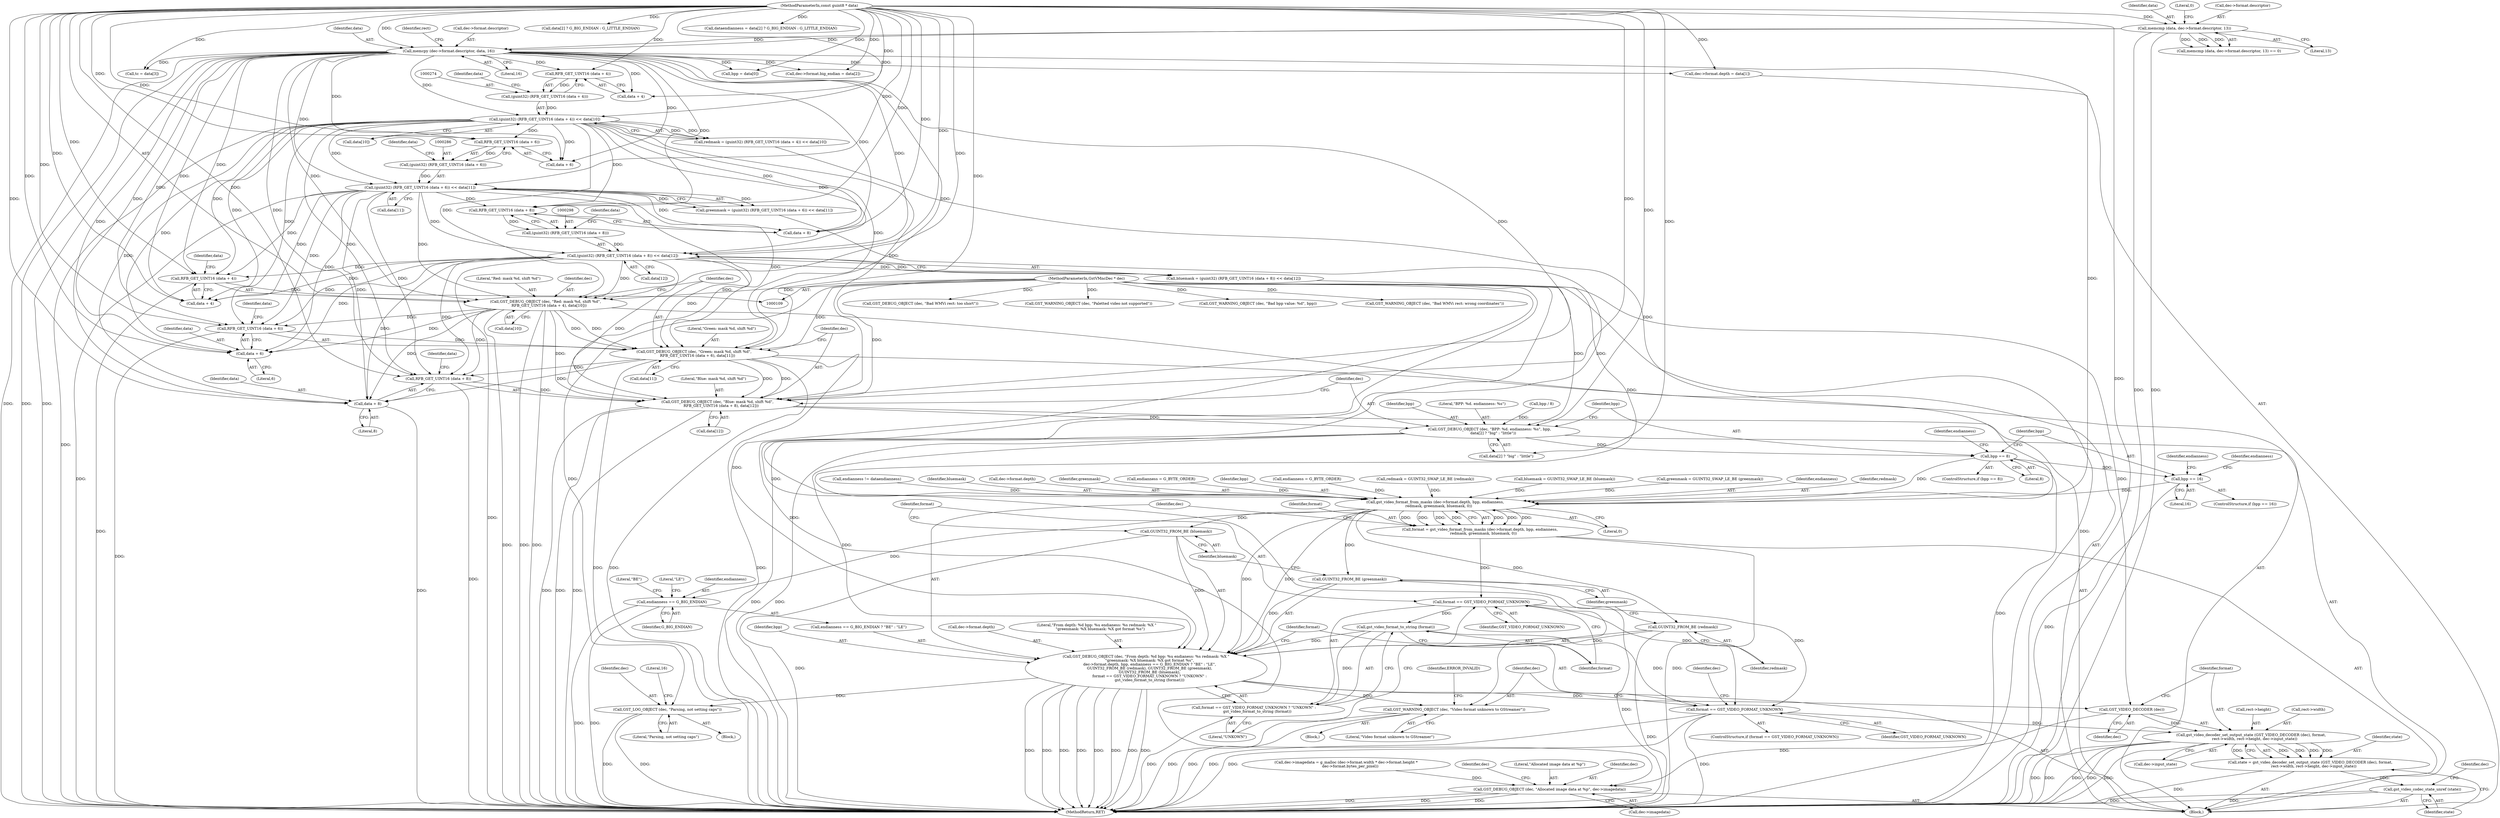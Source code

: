 digraph "0_gstreamer_4cb1bcf1422bbcd79c0f683edb7ee85e3f7a31fe_0@array" {
"1000306" [label="(Call,GST_DEBUG_OBJECT (dec, \"Red: mask %d, shift %d\",\n      RFB_GET_UINT16 (data + 4), data[10]))"];
"1000110" [label="(MethodParameterIn,GstVMncDec * dec)"];
"1000309" [label="(Call,RFB_GET_UINT16 (data + 4))"];
"1000284" [label="(Call,(guint32) (RFB_GET_UINT16 (data + 6)) << data[11])"];
"1000285" [label="(Call,(guint32) (RFB_GET_UINT16 (data + 6)))"];
"1000287" [label="(Call,RFB_GET_UINT16 (data + 6))"];
"1000272" [label="(Call,(guint32) (RFB_GET_UINT16 (data + 4)) << data[10])"];
"1000273" [label="(Call,(guint32) (RFB_GET_UINT16 (data + 4)))"];
"1000275" [label="(Call,RFB_GET_UINT16 (data + 4))"];
"1000153" [label="(Call,memcpy (dec->format.descriptor, data, 16))"];
"1000141" [label="(Call,memcmp (data, dec->format.descriptor, 13))"];
"1000112" [label="(MethodParameterIn,const guint8 * data)"];
"1000296" [label="(Call,(guint32) (RFB_GET_UINT16 (data + 8)) << data[12])"];
"1000297" [label="(Call,(guint32) (RFB_GET_UINT16 (data + 8)))"];
"1000299" [label="(Call,RFB_GET_UINT16 (data + 8))"];
"1000316" [label="(Call,GST_DEBUG_OBJECT (dec, \"Green: mask %d, shift %d\",\n      RFB_GET_UINT16 (data + 6), data[11]))"];
"1000326" [label="(Call,GST_DEBUG_OBJECT (dec, \"Blue: mask %d, shift %d\",\n      RFB_GET_UINT16 (data + 8), data[12]))"];
"1000336" [label="(Call,GST_DEBUG_OBJECT (dec, \"BPP: %d. endianness: %s\", bpp,\n      data[2] ? \"big\" : \"little\"))"];
"1000347" [label="(Call,bpp == 8)"];
"1000356" [label="(Call,bpp == 16)"];
"1000387" [label="(Call,gst_video_format_from_masks (dec->format.depth, bpp, endianness,\n      redmask, greenmask, bluemask, 0))"];
"1000385" [label="(Call,format = gst_video_format_from_masks (dec->format.depth, bpp, endianness,\n      redmask, greenmask, bluemask, 0))"];
"1000421" [label="(Call,format == GST_VIDEO_FORMAT_UNKNOWN)"];
"1000425" [label="(Call,gst_video_format_to_string (format))"];
"1000399" [label="(Call,GST_DEBUG_OBJECT (dec, \"From depth: %d bpp: %u endianess: %s redmask: %X \"\n      \"greenmask: %X bluemask: %X got format %s\",\n      dec->format.depth, bpp, endianness == G_BIG_ENDIAN ? \"BE\" : \"LE\",\n      GUINT32_FROM_BE (redmask), GUINT32_FROM_BE (greenmask),\n      GUINT32_FROM_BE (bluemask),\n      format == GST_VIDEO_FORMAT_UNKNOWN ? \"UNKOWN\" :\n      gst_video_format_to_string (format)))"];
"1000432" [label="(Call,GST_WARNING_OBJECT (dec, \"Video format unknown to GStreamer\"))"];
"1000446" [label="(Call,GST_LOG_OBJECT (dec, \"Parsing, not setting caps\"))"];
"1000454" [label="(Call,GST_VIDEO_DECODER (dec))"];
"1000453" [label="(Call,gst_video_decoder_set_output_state (GST_VIDEO_DECODER (dec), format,\n      rect->width, rect->height, dec->input_state))"];
"1000451" [label="(Call,state = gst_video_decoder_set_output_state (GST_VIDEO_DECODER (dec), format,\n      rect->width, rect->height, dec->input_state))"];
"1000466" [label="(Call,gst_video_codec_state_unref (state))"];
"1000494" [label="(Call,GST_DEBUG_OBJECT (dec, \"Allocated image data at %p\", dec->imagedata))"];
"1000420" [label="(Call,format == GST_VIDEO_FORMAT_UNKNOWN ? \"UNKOWN\" :\n      gst_video_format_to_string (format))"];
"1000428" [label="(Call,format == GST_VIDEO_FORMAT_UNKNOWN)"];
"1000409" [label="(Call,endianness == G_BIG_ENDIAN)"];
"1000414" [label="(Call,GUINT32_FROM_BE (redmask))"];
"1000416" [label="(Call,GUINT32_FROM_BE (greenmask))"];
"1000418" [label="(Call,GUINT32_FROM_BE (bluemask))"];
"1000329" [label="(Call,RFB_GET_UINT16 (data + 8))"];
"1000330" [label="(Call,data + 8)"];
"1000319" [label="(Call,RFB_GET_UINT16 (data + 6))"];
"1000320" [label="(Call,data + 6)"];
"1000143" [label="(Call,dec->format.descriptor)"];
"1000141" [label="(Call,memcmp (data, dec->format.descriptor, 13))"];
"1000416" [label="(Call,GUINT32_FROM_BE (greenmask))"];
"1000454" [label="(Call,GST_VIDEO_DECODER (dec))"];
"1000407" [label="(Identifier,bpp)"];
"1000159" [label="(Identifier,data)"];
"1000419" [label="(Identifier,bluemask)"];
"1000466" [label="(Call,gst_video_codec_state_unref (state))"];
"1000210" [label="(Call,tc = data[3])"];
"1000413" [label="(Literal,\"LE\")"];
"1000140" [label="(Call,memcmp (data, dec->format.descriptor, 13) == 0)"];
"1000276" [label="(Call,data + 4)"];
"1000431" [label="(Block,)"];
"1000427" [label="(ControlStructure,if (format == GST_VIDEO_FORMAT_UNKNOWN))"];
"1000308" [label="(Literal,\"Red: mask %d, shift %d\")"];
"1000112" [label="(MethodParameterIn,const guint8 * data)"];
"1000273" [label="(Call,(guint32) (RFB_GET_UINT16 (data + 4)))"];
"1000414" [label="(Call,GUINT32_FROM_BE (redmask))"];
"1000415" [label="(Identifier,redmask)"];
"1000347" [label="(Call,bpp == 8)"];
"1000361" [label="(Identifier,endianness)"];
"1000421" [label="(Call,format == GST_VIDEO_FORMAT_UNKNOWN)"];
"1000279" [label="(Call,data[10])"];
"1000357" [label="(Identifier,bpp)"];
"1000453" [label="(Call,gst_video_decoder_set_output_state (GST_VIDEO_DECODER (dec), format,\n      rect->width, rect->height, dec->input_state))"];
"1000336" [label="(Call,GST_DEBUG_OBJECT (dec, \"BPP: %d. endianness: %s\", bpp,\n      data[2] ? \"big\" : \"little\"))"];
"1000387" [label="(Call,gst_video_format_from_masks (dec->format.depth, bpp, endianness,\n      redmask, greenmask, bluemask, 0))"];
"1000288" [label="(Call,data + 6)"];
"1000294" [label="(Call,bluemask = (guint32) (RFB_GET_UINT16 (data + 8)) << data[12])"];
"1000402" [label="(Call,dec->format.depth)"];
"1000351" [label="(Call,endianness = G_BYTE_ORDER)"];
"1000424" [label="(Literal,\"UNKOWN\")"];
"1000495" [label="(Identifier,dec)"];
"1000393" [label="(Identifier,bpp)"];
"1000418" [label="(Call,GUINT32_FROM_BE (bluemask))"];
"1000326" [label="(Call,GST_DEBUG_OBJECT (dec, \"Blue: mask %d, shift %d\",\n      RFB_GET_UINT16 (data + 8), data[12]))"];
"1000296" [label="(Call,(guint32) (RFB_GET_UINT16 (data + 8)) << data[12])"];
"1000410" [label="(Identifier,endianness)"];
"1000331" [label="(Identifier,data)"];
"1000333" [label="(Call,data[12])"];
"1000412" [label="(Literal,\"BE\")"];
"1000275" [label="(Call,RFB_GET_UINT16 (data + 4))"];
"1000270" [label="(Call,redmask = (guint32) (RFB_GET_UINT16 (data + 4)) << data[10])"];
"1000334" [label="(Identifier,data)"];
"1000360" [label="(Call,endianness = G_BYTE_ORDER)"];
"1000309" [label="(Call,RFB_GET_UINT16 (data + 4))"];
"1000300" [label="(Call,data + 8)"];
"1000420" [label="(Call,format == GST_VIDEO_FORMAT_UNKNOWN ? \"UNKOWN\" :\n      gst_video_format_to_string (format))"];
"1000430" [label="(Identifier,GST_VIDEO_FORMAT_UNKNOWN)"];
"1000280" [label="(Identifier,data)"];
"1000494" [label="(Call,GST_DEBUG_OBJECT (dec, \"Allocated image data at %p\", dec->imagedata))"];
"1000323" [label="(Call,data[11])"];
"1000352" [label="(Identifier,endianness)"];
"1000398" [label="(Literal,0)"];
"1000340" [label="(Call,data[2] ? \"big\" : \"little\")"];
"1000317" [label="(Identifier,dec)"];
"1000463" [label="(Call,dec->input_state)"];
"1000165" [label="(Identifier,rect)"];
"1000385" [label="(Call,format = gst_video_format_from_masks (dec->format.depth, bpp, endianness,\n      redmask, greenmask, bluemask, 0))"];
"1000284" [label="(Call,(guint32) (RFB_GET_UINT16 (data + 6)) << data[11])"];
"1000373" [label="(Call,redmask = GUINT32_SWAP_LE_BE (redmask))"];
"1000304" [label="(Identifier,data)"];
"1000399" [label="(Call,GST_DEBUG_OBJECT (dec, \"From depth: %d bpp: %u endianess: %s redmask: %X \"\n      \"greenmask: %X bluemask: %X got format %s\",\n      dec->format.depth, bpp, endianness == G_BIG_ENDIAN ? \"BE\" : \"LE\",\n      GUINT32_FROM_BE (redmask), GUINT32_FROM_BE (greenmask),\n      GUINT32_FROM_BE (bluemask),\n      format == GST_VIDEO_FORMAT_UNKNOWN ? \"UNKOWN\" :\n      gst_video_format_to_string (format)))"];
"1000434" [label="(Literal,\"Video format unknown to GStreamer\")"];
"1000337" [label="(Identifier,dec)"];
"1000432" [label="(Call,GST_WARNING_OBJECT (dec, \"Video format unknown to GStreamer\"))"];
"1000423" [label="(Identifier,GST_VIDEO_FORMAT_UNKNOWN)"];
"1000332" [label="(Literal,8)"];
"1000446" [label="(Call,GST_LOG_OBJECT (dec, \"Parsing, not setting caps\"))"];
"1000324" [label="(Identifier,data)"];
"1000452" [label="(Identifier,state)"];
"1000148" [label="(Literal,13)"];
"1000381" [label="(Call,bluemask = GUINT32_SWAP_LE_BE (bluemask))"];
"1000314" [label="(Identifier,data)"];
"1000460" [label="(Call,rect->height)"];
"1000386" [label="(Identifier,format)"];
"1000154" [label="(Call,dec->format.descriptor)"];
"1000142" [label="(Identifier,data)"];
"1000425" [label="(Call,gst_video_format_to_string (format))"];
"1000307" [label="(Identifier,dec)"];
"1000303" [label="(Call,data[12])"];
"1000401" [label="(Literal,\"From depth: %d bpp: %u endianess: %s redmask: %X \"\n      \"greenmask: %X bluemask: %X got format %s\")"];
"1000426" [label="(Identifier,format)"];
"1000110" [label="(MethodParameterIn,GstVMncDec * dec)"];
"1000282" [label="(Call,greenmask = (guint32) (RFB_GET_UINT16 (data + 6)) << data[11])"];
"1000285" [label="(Call,(guint32) (RFB_GET_UINT16 (data + 6)))"];
"1000377" [label="(Call,greenmask = GUINT32_SWAP_LE_BE (greenmask))"];
"1000130" [label="(Call,GST_DEBUG_OBJECT (dec, \"Bad WMVi rect: too short\"))"];
"1000497" [label="(Call,dec->imagedata)"];
"1000346" [label="(ControlStructure,if (bpp == 8))"];
"1000204" [label="(Call,data[2] ? G_BIG_ENDIAN : G_LITTLE_ENDIAN)"];
"1000411" [label="(Identifier,G_BIG_ENDIAN)"];
"1000519" [label="(MethodReturn,RET)"];
"1000313" [label="(Call,data[10])"];
"1000292" [label="(Identifier,data)"];
"1000287" [label="(Call,RFB_GET_UINT16 (data + 6))"];
"1000436" [label="(Identifier,ERROR_INVALID)"];
"1000433" [label="(Identifier,dec)"];
"1000349" [label="(Literal,8)"];
"1000472" [label="(Call,dec->imagedata = g_malloc (dec->format.width * dec->format.height *\n       dec->format.bytes_per_pixel))"];
"1000328" [label="(Literal,\"Blue: mask %d, shift %d\")"];
"1000400" [label="(Identifier,dec)"];
"1000339" [label="(Identifier,bpp)"];
"1000451" [label="(Call,state = gst_video_decoder_set_output_state (GST_VIDEO_DECODER (dec), format,\n      rect->width, rect->height, dec->input_state))"];
"1000272" [label="(Call,(guint32) (RFB_GET_UINT16 (data + 4)) << data[10])"];
"1000238" [label="(Call,GST_WARNING_OBJECT (dec, \"Paletted video not supported\"))"];
"1000467" [label="(Identifier,state)"];
"1000330" [label="(Call,data + 8)"];
"1000456" [label="(Identifier,format)"];
"1000445" [label="(Block,)"];
"1000394" [label="(Identifier,endianness)"];
"1000327" [label="(Identifier,dec)"];
"1000202" [label="(Call,dataendianness = data[2] ? G_BIG_ENDIAN : G_LITTLE_ENDIAN)"];
"1000457" [label="(Call,rect->width)"];
"1000338" [label="(Literal,\"BPP: %d. endianness: %s\")"];
"1000356" [label="(Call,bpp == 16)"];
"1000395" [label="(Identifier,redmask)"];
"1000322" [label="(Literal,6)"];
"1000408" [label="(Call,endianness == G_BIG_ENDIAN ? \"BE\" : \"LE\")"];
"1000321" [label="(Identifier,data)"];
"1000249" [label="(Call,bpp / 8)"];
"1000450" [label="(Literal,16)"];
"1000409" [label="(Call,endianness == G_BIG_ENDIAN)"];
"1000184" [label="(Call,dec->format.depth = data[1])"];
"1000160" [label="(Literal,16)"];
"1000318" [label="(Literal,\"Green: mask %d, shift %d\")"];
"1000503" [label="(Identifier,dec)"];
"1000153" [label="(Call,memcpy (dec->format.descriptor, data, 16))"];
"1000228" [label="(Call,GST_WARNING_OBJECT (dec, \"Bad bpp value: %d\", bpp))"];
"1000428" [label="(Call,format == GST_VIDEO_FORMAT_UNKNOWN)"];
"1000319" [label="(Call,RFB_GET_UINT16 (data + 6))"];
"1000417" [label="(Identifier,greenmask)"];
"1000174" [label="(Call,GST_WARNING_OBJECT (dec, \"Bad WMVi rect: wrong coordinates\"))"];
"1000355" [label="(ControlStructure,if (bpp == 16))"];
"1000447" [label="(Identifier,dec)"];
"1000193" [label="(Call,dec->format.big_endian = data[2])"];
"1000448" [label="(Literal,\"Parsing, not setting caps\")"];
"1000369" [label="(Call,endianness != dataendianness)"];
"1000310" [label="(Call,data + 4)"];
"1000179" [label="(Call,bpp = data[0])"];
"1000397" [label="(Identifier,bluemask)"];
"1000299" [label="(Call,RFB_GET_UINT16 (data + 8))"];
"1000470" [label="(Identifier,dec)"];
"1000455" [label="(Identifier,dec)"];
"1000297" [label="(Call,(guint32) (RFB_GET_UINT16 (data + 8)))"];
"1000388" [label="(Call,dec->format.depth)"];
"1000429" [label="(Identifier,format)"];
"1000396" [label="(Identifier,greenmask)"];
"1000149" [label="(Literal,0)"];
"1000291" [label="(Call,data[11])"];
"1000115" [label="(Block,)"];
"1000348" [label="(Identifier,bpp)"];
"1000306" [label="(Call,GST_DEBUG_OBJECT (dec, \"Red: mask %d, shift %d\",\n      RFB_GET_UINT16 (data + 4), data[10]))"];
"1000329" [label="(Call,RFB_GET_UINT16 (data + 8))"];
"1000320" [label="(Call,data + 6)"];
"1000422" [label="(Identifier,format)"];
"1000358" [label="(Literal,16)"];
"1000316" [label="(Call,GST_DEBUG_OBJECT (dec, \"Green: mask %d, shift %d\",\n      RFB_GET_UINT16 (data + 6), data[11]))"];
"1000439" [label="(Identifier,dec)"];
"1000496" [label="(Literal,\"Allocated image data at %p\")"];
"1000366" [label="(Identifier,endianness)"];
"1000306" -> "1000115"  [label="AST: "];
"1000306" -> "1000313"  [label="CFG: "];
"1000307" -> "1000306"  [label="AST: "];
"1000308" -> "1000306"  [label="AST: "];
"1000309" -> "1000306"  [label="AST: "];
"1000313" -> "1000306"  [label="AST: "];
"1000317" -> "1000306"  [label="CFG: "];
"1000306" -> "1000519"  [label="DDG: "];
"1000306" -> "1000519"  [label="DDG: "];
"1000306" -> "1000519"  [label="DDG: "];
"1000110" -> "1000306"  [label="DDG: "];
"1000309" -> "1000306"  [label="DDG: "];
"1000272" -> "1000306"  [label="DDG: "];
"1000112" -> "1000306"  [label="DDG: "];
"1000284" -> "1000306"  [label="DDG: "];
"1000296" -> "1000306"  [label="DDG: "];
"1000153" -> "1000306"  [label="DDG: "];
"1000306" -> "1000316"  [label="DDG: "];
"1000306" -> "1000316"  [label="DDG: "];
"1000306" -> "1000319"  [label="DDG: "];
"1000306" -> "1000320"  [label="DDG: "];
"1000306" -> "1000329"  [label="DDG: "];
"1000306" -> "1000330"  [label="DDG: "];
"1000306" -> "1000326"  [label="DDG: "];
"1000110" -> "1000109"  [label="AST: "];
"1000110" -> "1000519"  [label="DDG: "];
"1000110" -> "1000130"  [label="DDG: "];
"1000110" -> "1000174"  [label="DDG: "];
"1000110" -> "1000228"  [label="DDG: "];
"1000110" -> "1000238"  [label="DDG: "];
"1000110" -> "1000316"  [label="DDG: "];
"1000110" -> "1000326"  [label="DDG: "];
"1000110" -> "1000336"  [label="DDG: "];
"1000110" -> "1000399"  [label="DDG: "];
"1000110" -> "1000432"  [label="DDG: "];
"1000110" -> "1000446"  [label="DDG: "];
"1000110" -> "1000454"  [label="DDG: "];
"1000110" -> "1000494"  [label="DDG: "];
"1000309" -> "1000310"  [label="CFG: "];
"1000310" -> "1000309"  [label="AST: "];
"1000314" -> "1000309"  [label="CFG: "];
"1000309" -> "1000519"  [label="DDG: "];
"1000284" -> "1000309"  [label="DDG: "];
"1000296" -> "1000309"  [label="DDG: "];
"1000272" -> "1000309"  [label="DDG: "];
"1000112" -> "1000309"  [label="DDG: "];
"1000153" -> "1000309"  [label="DDG: "];
"1000284" -> "1000282"  [label="AST: "];
"1000284" -> "1000291"  [label="CFG: "];
"1000285" -> "1000284"  [label="AST: "];
"1000291" -> "1000284"  [label="AST: "];
"1000282" -> "1000284"  [label="CFG: "];
"1000284" -> "1000519"  [label="DDG: "];
"1000284" -> "1000282"  [label="DDG: "];
"1000284" -> "1000282"  [label="DDG: "];
"1000285" -> "1000284"  [label="DDG: "];
"1000112" -> "1000284"  [label="DDG: "];
"1000272" -> "1000284"  [label="DDG: "];
"1000153" -> "1000284"  [label="DDG: "];
"1000284" -> "1000299"  [label="DDG: "];
"1000284" -> "1000300"  [label="DDG: "];
"1000284" -> "1000296"  [label="DDG: "];
"1000284" -> "1000310"  [label="DDG: "];
"1000284" -> "1000319"  [label="DDG: "];
"1000284" -> "1000320"  [label="DDG: "];
"1000284" -> "1000316"  [label="DDG: "];
"1000284" -> "1000329"  [label="DDG: "];
"1000284" -> "1000330"  [label="DDG: "];
"1000284" -> "1000326"  [label="DDG: "];
"1000285" -> "1000287"  [label="CFG: "];
"1000286" -> "1000285"  [label="AST: "];
"1000287" -> "1000285"  [label="AST: "];
"1000292" -> "1000285"  [label="CFG: "];
"1000287" -> "1000285"  [label="DDG: "];
"1000287" -> "1000288"  [label="CFG: "];
"1000288" -> "1000287"  [label="AST: "];
"1000272" -> "1000287"  [label="DDG: "];
"1000112" -> "1000287"  [label="DDG: "];
"1000153" -> "1000287"  [label="DDG: "];
"1000272" -> "1000270"  [label="AST: "];
"1000272" -> "1000279"  [label="CFG: "];
"1000273" -> "1000272"  [label="AST: "];
"1000279" -> "1000272"  [label="AST: "];
"1000270" -> "1000272"  [label="CFG: "];
"1000272" -> "1000519"  [label="DDG: "];
"1000272" -> "1000270"  [label="DDG: "];
"1000272" -> "1000270"  [label="DDG: "];
"1000273" -> "1000272"  [label="DDG: "];
"1000112" -> "1000272"  [label="DDG: "];
"1000153" -> "1000272"  [label="DDG: "];
"1000272" -> "1000288"  [label="DDG: "];
"1000272" -> "1000299"  [label="DDG: "];
"1000272" -> "1000300"  [label="DDG: "];
"1000272" -> "1000296"  [label="DDG: "];
"1000272" -> "1000310"  [label="DDG: "];
"1000272" -> "1000319"  [label="DDG: "];
"1000272" -> "1000320"  [label="DDG: "];
"1000272" -> "1000316"  [label="DDG: "];
"1000272" -> "1000329"  [label="DDG: "];
"1000272" -> "1000330"  [label="DDG: "];
"1000272" -> "1000326"  [label="DDG: "];
"1000273" -> "1000275"  [label="CFG: "];
"1000274" -> "1000273"  [label="AST: "];
"1000275" -> "1000273"  [label="AST: "];
"1000280" -> "1000273"  [label="CFG: "];
"1000275" -> "1000273"  [label="DDG: "];
"1000275" -> "1000276"  [label="CFG: "];
"1000276" -> "1000275"  [label="AST: "];
"1000153" -> "1000275"  [label="DDG: "];
"1000112" -> "1000275"  [label="DDG: "];
"1000153" -> "1000115"  [label="AST: "];
"1000153" -> "1000160"  [label="CFG: "];
"1000154" -> "1000153"  [label="AST: "];
"1000159" -> "1000153"  [label="AST: "];
"1000160" -> "1000153"  [label="AST: "];
"1000165" -> "1000153"  [label="CFG: "];
"1000153" -> "1000519"  [label="DDG: "];
"1000153" -> "1000519"  [label="DDG: "];
"1000153" -> "1000519"  [label="DDG: "];
"1000141" -> "1000153"  [label="DDG: "];
"1000141" -> "1000153"  [label="DDG: "];
"1000112" -> "1000153"  [label="DDG: "];
"1000153" -> "1000179"  [label="DDG: "];
"1000153" -> "1000184"  [label="DDG: "];
"1000153" -> "1000193"  [label="DDG: "];
"1000153" -> "1000210"  [label="DDG: "];
"1000153" -> "1000276"  [label="DDG: "];
"1000153" -> "1000288"  [label="DDG: "];
"1000153" -> "1000299"  [label="DDG: "];
"1000153" -> "1000300"  [label="DDG: "];
"1000153" -> "1000296"  [label="DDG: "];
"1000153" -> "1000310"  [label="DDG: "];
"1000153" -> "1000319"  [label="DDG: "];
"1000153" -> "1000320"  [label="DDG: "];
"1000153" -> "1000316"  [label="DDG: "];
"1000153" -> "1000329"  [label="DDG: "];
"1000153" -> "1000330"  [label="DDG: "];
"1000153" -> "1000326"  [label="DDG: "];
"1000141" -> "1000140"  [label="AST: "];
"1000141" -> "1000148"  [label="CFG: "];
"1000142" -> "1000141"  [label="AST: "];
"1000143" -> "1000141"  [label="AST: "];
"1000148" -> "1000141"  [label="AST: "];
"1000149" -> "1000141"  [label="CFG: "];
"1000141" -> "1000519"  [label="DDG: "];
"1000141" -> "1000519"  [label="DDG: "];
"1000141" -> "1000140"  [label="DDG: "];
"1000141" -> "1000140"  [label="DDG: "];
"1000141" -> "1000140"  [label="DDG: "];
"1000112" -> "1000141"  [label="DDG: "];
"1000112" -> "1000109"  [label="AST: "];
"1000112" -> "1000519"  [label="DDG: "];
"1000112" -> "1000179"  [label="DDG: "];
"1000112" -> "1000184"  [label="DDG: "];
"1000112" -> "1000193"  [label="DDG: "];
"1000112" -> "1000202"  [label="DDG: "];
"1000112" -> "1000204"  [label="DDG: "];
"1000112" -> "1000210"  [label="DDG: "];
"1000112" -> "1000276"  [label="DDG: "];
"1000112" -> "1000288"  [label="DDG: "];
"1000112" -> "1000299"  [label="DDG: "];
"1000112" -> "1000300"  [label="DDG: "];
"1000112" -> "1000296"  [label="DDG: "];
"1000112" -> "1000310"  [label="DDG: "];
"1000112" -> "1000319"  [label="DDG: "];
"1000112" -> "1000320"  [label="DDG: "];
"1000112" -> "1000316"  [label="DDG: "];
"1000112" -> "1000329"  [label="DDG: "];
"1000112" -> "1000330"  [label="DDG: "];
"1000112" -> "1000326"  [label="DDG: "];
"1000112" -> "1000336"  [label="DDG: "];
"1000112" -> "1000340"  [label="DDG: "];
"1000296" -> "1000294"  [label="AST: "];
"1000296" -> "1000303"  [label="CFG: "];
"1000297" -> "1000296"  [label="AST: "];
"1000303" -> "1000296"  [label="AST: "];
"1000294" -> "1000296"  [label="CFG: "];
"1000296" -> "1000519"  [label="DDG: "];
"1000296" -> "1000294"  [label="DDG: "];
"1000296" -> "1000294"  [label="DDG: "];
"1000297" -> "1000296"  [label="DDG: "];
"1000296" -> "1000310"  [label="DDG: "];
"1000296" -> "1000319"  [label="DDG: "];
"1000296" -> "1000320"  [label="DDG: "];
"1000296" -> "1000316"  [label="DDG: "];
"1000296" -> "1000329"  [label="DDG: "];
"1000296" -> "1000330"  [label="DDG: "];
"1000296" -> "1000326"  [label="DDG: "];
"1000297" -> "1000299"  [label="CFG: "];
"1000298" -> "1000297"  [label="AST: "];
"1000299" -> "1000297"  [label="AST: "];
"1000304" -> "1000297"  [label="CFG: "];
"1000299" -> "1000297"  [label="DDG: "];
"1000299" -> "1000300"  [label="CFG: "];
"1000300" -> "1000299"  [label="AST: "];
"1000316" -> "1000115"  [label="AST: "];
"1000316" -> "1000323"  [label="CFG: "];
"1000317" -> "1000316"  [label="AST: "];
"1000318" -> "1000316"  [label="AST: "];
"1000319" -> "1000316"  [label="AST: "];
"1000323" -> "1000316"  [label="AST: "];
"1000327" -> "1000316"  [label="CFG: "];
"1000316" -> "1000519"  [label="DDG: "];
"1000316" -> "1000519"  [label="DDG: "];
"1000316" -> "1000519"  [label="DDG: "];
"1000319" -> "1000316"  [label="DDG: "];
"1000316" -> "1000326"  [label="DDG: "];
"1000316" -> "1000326"  [label="DDG: "];
"1000316" -> "1000329"  [label="DDG: "];
"1000316" -> "1000330"  [label="DDG: "];
"1000326" -> "1000115"  [label="AST: "];
"1000326" -> "1000333"  [label="CFG: "];
"1000327" -> "1000326"  [label="AST: "];
"1000328" -> "1000326"  [label="AST: "];
"1000329" -> "1000326"  [label="AST: "];
"1000333" -> "1000326"  [label="AST: "];
"1000337" -> "1000326"  [label="CFG: "];
"1000326" -> "1000519"  [label="DDG: "];
"1000326" -> "1000519"  [label="DDG: "];
"1000326" -> "1000519"  [label="DDG: "];
"1000329" -> "1000326"  [label="DDG: "];
"1000326" -> "1000336"  [label="DDG: "];
"1000336" -> "1000115"  [label="AST: "];
"1000336" -> "1000340"  [label="CFG: "];
"1000337" -> "1000336"  [label="AST: "];
"1000338" -> "1000336"  [label="AST: "];
"1000339" -> "1000336"  [label="AST: "];
"1000340" -> "1000336"  [label="AST: "];
"1000348" -> "1000336"  [label="CFG: "];
"1000336" -> "1000519"  [label="DDG: "];
"1000336" -> "1000519"  [label="DDG: "];
"1000249" -> "1000336"  [label="DDG: "];
"1000336" -> "1000347"  [label="DDG: "];
"1000336" -> "1000399"  [label="DDG: "];
"1000347" -> "1000346"  [label="AST: "];
"1000347" -> "1000349"  [label="CFG: "];
"1000348" -> "1000347"  [label="AST: "];
"1000349" -> "1000347"  [label="AST: "];
"1000352" -> "1000347"  [label="CFG: "];
"1000357" -> "1000347"  [label="CFG: "];
"1000347" -> "1000519"  [label="DDG: "];
"1000347" -> "1000356"  [label="DDG: "];
"1000347" -> "1000387"  [label="DDG: "];
"1000356" -> "1000355"  [label="AST: "];
"1000356" -> "1000358"  [label="CFG: "];
"1000357" -> "1000356"  [label="AST: "];
"1000358" -> "1000356"  [label="AST: "];
"1000361" -> "1000356"  [label="CFG: "];
"1000366" -> "1000356"  [label="CFG: "];
"1000356" -> "1000519"  [label="DDG: "];
"1000356" -> "1000387"  [label="DDG: "];
"1000387" -> "1000385"  [label="AST: "];
"1000387" -> "1000398"  [label="CFG: "];
"1000388" -> "1000387"  [label="AST: "];
"1000393" -> "1000387"  [label="AST: "];
"1000394" -> "1000387"  [label="AST: "];
"1000395" -> "1000387"  [label="AST: "];
"1000396" -> "1000387"  [label="AST: "];
"1000397" -> "1000387"  [label="AST: "];
"1000398" -> "1000387"  [label="AST: "];
"1000385" -> "1000387"  [label="CFG: "];
"1000387" -> "1000385"  [label="DDG: "];
"1000387" -> "1000385"  [label="DDG: "];
"1000387" -> "1000385"  [label="DDG: "];
"1000387" -> "1000385"  [label="DDG: "];
"1000387" -> "1000385"  [label="DDG: "];
"1000387" -> "1000385"  [label="DDG: "];
"1000387" -> "1000385"  [label="DDG: "];
"1000184" -> "1000387"  [label="DDG: "];
"1000360" -> "1000387"  [label="DDG: "];
"1000369" -> "1000387"  [label="DDG: "];
"1000351" -> "1000387"  [label="DDG: "];
"1000373" -> "1000387"  [label="DDG: "];
"1000270" -> "1000387"  [label="DDG: "];
"1000377" -> "1000387"  [label="DDG: "];
"1000282" -> "1000387"  [label="DDG: "];
"1000294" -> "1000387"  [label="DDG: "];
"1000381" -> "1000387"  [label="DDG: "];
"1000387" -> "1000399"  [label="DDG: "];
"1000387" -> "1000399"  [label="DDG: "];
"1000387" -> "1000409"  [label="DDG: "];
"1000387" -> "1000414"  [label="DDG: "];
"1000387" -> "1000416"  [label="DDG: "];
"1000387" -> "1000418"  [label="DDG: "];
"1000385" -> "1000115"  [label="AST: "];
"1000386" -> "1000385"  [label="AST: "];
"1000400" -> "1000385"  [label="CFG: "];
"1000385" -> "1000519"  [label="DDG: "];
"1000385" -> "1000421"  [label="DDG: "];
"1000421" -> "1000420"  [label="AST: "];
"1000421" -> "1000423"  [label="CFG: "];
"1000422" -> "1000421"  [label="AST: "];
"1000423" -> "1000421"  [label="AST: "];
"1000424" -> "1000421"  [label="CFG: "];
"1000426" -> "1000421"  [label="CFG: "];
"1000421" -> "1000425"  [label="DDG: "];
"1000421" -> "1000428"  [label="DDG: "];
"1000421" -> "1000428"  [label="DDG: "];
"1000425" -> "1000420"  [label="AST: "];
"1000425" -> "1000426"  [label="CFG: "];
"1000426" -> "1000425"  [label="AST: "];
"1000420" -> "1000425"  [label="CFG: "];
"1000425" -> "1000399"  [label="DDG: "];
"1000425" -> "1000420"  [label="DDG: "];
"1000425" -> "1000428"  [label="DDG: "];
"1000399" -> "1000115"  [label="AST: "];
"1000399" -> "1000420"  [label="CFG: "];
"1000400" -> "1000399"  [label="AST: "];
"1000401" -> "1000399"  [label="AST: "];
"1000402" -> "1000399"  [label="AST: "];
"1000407" -> "1000399"  [label="AST: "];
"1000408" -> "1000399"  [label="AST: "];
"1000414" -> "1000399"  [label="AST: "];
"1000416" -> "1000399"  [label="AST: "];
"1000418" -> "1000399"  [label="AST: "];
"1000420" -> "1000399"  [label="AST: "];
"1000429" -> "1000399"  [label="CFG: "];
"1000399" -> "1000519"  [label="DDG: "];
"1000399" -> "1000519"  [label="DDG: "];
"1000399" -> "1000519"  [label="DDG: "];
"1000399" -> "1000519"  [label="DDG: "];
"1000399" -> "1000519"  [label="DDG: "];
"1000399" -> "1000519"  [label="DDG: "];
"1000399" -> "1000519"  [label="DDG: "];
"1000399" -> "1000519"  [label="DDG: "];
"1000414" -> "1000399"  [label="DDG: "];
"1000416" -> "1000399"  [label="DDG: "];
"1000418" -> "1000399"  [label="DDG: "];
"1000399" -> "1000432"  [label="DDG: "];
"1000399" -> "1000446"  [label="DDG: "];
"1000399" -> "1000454"  [label="DDG: "];
"1000432" -> "1000431"  [label="AST: "];
"1000432" -> "1000434"  [label="CFG: "];
"1000433" -> "1000432"  [label="AST: "];
"1000434" -> "1000432"  [label="AST: "];
"1000436" -> "1000432"  [label="CFG: "];
"1000432" -> "1000519"  [label="DDG: "];
"1000432" -> "1000519"  [label="DDG: "];
"1000446" -> "1000445"  [label="AST: "];
"1000446" -> "1000448"  [label="CFG: "];
"1000447" -> "1000446"  [label="AST: "];
"1000448" -> "1000446"  [label="AST: "];
"1000450" -> "1000446"  [label="CFG: "];
"1000446" -> "1000519"  [label="DDG: "];
"1000446" -> "1000519"  [label="DDG: "];
"1000454" -> "1000453"  [label="AST: "];
"1000454" -> "1000455"  [label="CFG: "];
"1000455" -> "1000454"  [label="AST: "];
"1000456" -> "1000454"  [label="CFG: "];
"1000454" -> "1000453"  [label="DDG: "];
"1000454" -> "1000494"  [label="DDG: "];
"1000453" -> "1000451"  [label="AST: "];
"1000453" -> "1000463"  [label="CFG: "];
"1000456" -> "1000453"  [label="AST: "];
"1000457" -> "1000453"  [label="AST: "];
"1000460" -> "1000453"  [label="AST: "];
"1000463" -> "1000453"  [label="AST: "];
"1000451" -> "1000453"  [label="CFG: "];
"1000453" -> "1000519"  [label="DDG: "];
"1000453" -> "1000519"  [label="DDG: "];
"1000453" -> "1000519"  [label="DDG: "];
"1000453" -> "1000519"  [label="DDG: "];
"1000453" -> "1000519"  [label="DDG: "];
"1000453" -> "1000451"  [label="DDG: "];
"1000453" -> "1000451"  [label="DDG: "];
"1000453" -> "1000451"  [label="DDG: "];
"1000453" -> "1000451"  [label="DDG: "];
"1000453" -> "1000451"  [label="DDG: "];
"1000428" -> "1000453"  [label="DDG: "];
"1000451" -> "1000115"  [label="AST: "];
"1000452" -> "1000451"  [label="AST: "];
"1000467" -> "1000451"  [label="CFG: "];
"1000451" -> "1000519"  [label="DDG: "];
"1000451" -> "1000466"  [label="DDG: "];
"1000466" -> "1000115"  [label="AST: "];
"1000466" -> "1000467"  [label="CFG: "];
"1000467" -> "1000466"  [label="AST: "];
"1000470" -> "1000466"  [label="CFG: "];
"1000466" -> "1000519"  [label="DDG: "];
"1000466" -> "1000519"  [label="DDG: "];
"1000494" -> "1000115"  [label="AST: "];
"1000494" -> "1000497"  [label="CFG: "];
"1000495" -> "1000494"  [label="AST: "];
"1000496" -> "1000494"  [label="AST: "];
"1000497" -> "1000494"  [label="AST: "];
"1000503" -> "1000494"  [label="CFG: "];
"1000494" -> "1000519"  [label="DDG: "];
"1000494" -> "1000519"  [label="DDG: "];
"1000494" -> "1000519"  [label="DDG: "];
"1000472" -> "1000494"  [label="DDG: "];
"1000420" -> "1000424"  [label="CFG: "];
"1000424" -> "1000420"  [label="AST: "];
"1000420" -> "1000519"  [label="DDG: "];
"1000428" -> "1000427"  [label="AST: "];
"1000428" -> "1000430"  [label="CFG: "];
"1000429" -> "1000428"  [label="AST: "];
"1000430" -> "1000428"  [label="AST: "];
"1000433" -> "1000428"  [label="CFG: "];
"1000439" -> "1000428"  [label="CFG: "];
"1000428" -> "1000519"  [label="DDG: "];
"1000428" -> "1000519"  [label="DDG: "];
"1000428" -> "1000519"  [label="DDG: "];
"1000409" -> "1000408"  [label="AST: "];
"1000409" -> "1000411"  [label="CFG: "];
"1000410" -> "1000409"  [label="AST: "];
"1000411" -> "1000409"  [label="AST: "];
"1000412" -> "1000409"  [label="CFG: "];
"1000413" -> "1000409"  [label="CFG: "];
"1000409" -> "1000519"  [label="DDG: "];
"1000409" -> "1000519"  [label="DDG: "];
"1000414" -> "1000415"  [label="CFG: "];
"1000415" -> "1000414"  [label="AST: "];
"1000417" -> "1000414"  [label="CFG: "];
"1000414" -> "1000519"  [label="DDG: "];
"1000416" -> "1000417"  [label="CFG: "];
"1000417" -> "1000416"  [label="AST: "];
"1000419" -> "1000416"  [label="CFG: "];
"1000416" -> "1000519"  [label="DDG: "];
"1000418" -> "1000419"  [label="CFG: "];
"1000419" -> "1000418"  [label="AST: "];
"1000422" -> "1000418"  [label="CFG: "];
"1000418" -> "1000519"  [label="DDG: "];
"1000329" -> "1000330"  [label="CFG: "];
"1000330" -> "1000329"  [label="AST: "];
"1000334" -> "1000329"  [label="CFG: "];
"1000329" -> "1000519"  [label="DDG: "];
"1000330" -> "1000332"  [label="CFG: "];
"1000331" -> "1000330"  [label="AST: "];
"1000332" -> "1000330"  [label="AST: "];
"1000330" -> "1000519"  [label="DDG: "];
"1000319" -> "1000320"  [label="CFG: "];
"1000320" -> "1000319"  [label="AST: "];
"1000324" -> "1000319"  [label="CFG: "];
"1000319" -> "1000519"  [label="DDG: "];
"1000320" -> "1000322"  [label="CFG: "];
"1000321" -> "1000320"  [label="AST: "];
"1000322" -> "1000320"  [label="AST: "];
}
